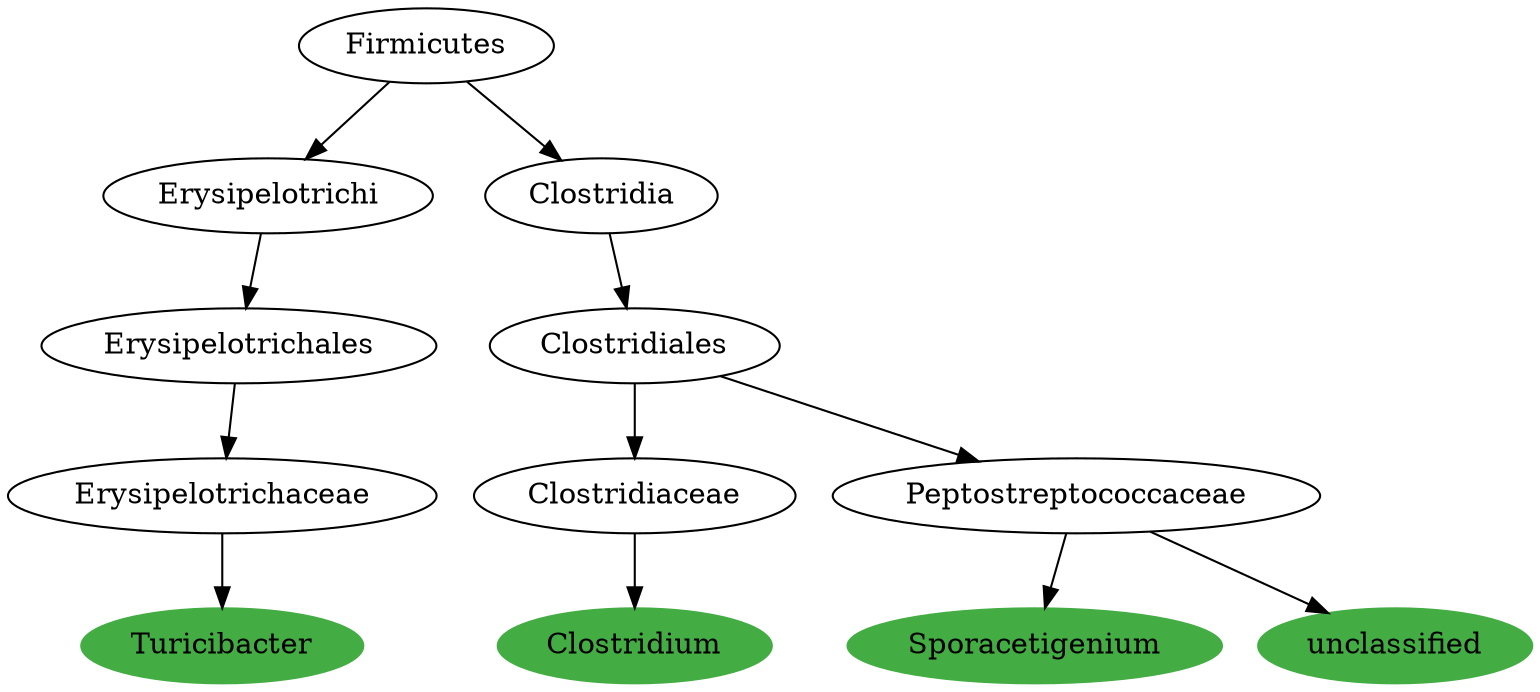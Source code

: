 digraph G { 
	ErysipelotrichaceaeTuricibacter [label="Turicibacter", color="#43AC43", style=filled];
	ErysipelotrichalesErysipelotrichaceae [label="Erysipelotrichaceae"];
	ErysipelotrichaceaeTuricibacter [label="Turicibacter"];
	ErysipelotrichalesErysipelotrichaceae -> ErysipelotrichaceaeTuricibacter;
	ErysipelotrichiErysipelotrichales [label="Erysipelotrichales"];
	ErysipelotrichalesErysipelotrichaceae [label="Erysipelotrichaceae"];
	ErysipelotrichiErysipelotrichales -> ErysipelotrichalesErysipelotrichaceae;
	FirmicutesErysipelotrichi [label="Erysipelotrichi"];
	ErysipelotrichiErysipelotrichales [label="Erysipelotrichales"];
	FirmicutesErysipelotrichi -> ErysipelotrichiErysipelotrichales;
	BacteriaFirmicutes [label="Firmicutes"];
	FirmicutesErysipelotrichi [label="Erysipelotrichi"];
	BacteriaFirmicutes -> FirmicutesErysipelotrichi;
	ClostridiaceaeClostridium [label="Clostridium", color="#43AC43", style=filled];
	ClostridialesClostridiaceae [label="Clostridiaceae"];
	ClostridiaceaeClostridium [label="Clostridium"];
	ClostridialesClostridiaceae -> ClostridiaceaeClostridium;
	ClostridiaClostridiales [label="Clostridiales"];
	ClostridialesClostridiaceae [label="Clostridiaceae"];
	ClostridiaClostridiales -> ClostridialesClostridiaceae;
	FirmicutesClostridia [label="Clostridia"];
	ClostridiaClostridiales [label="Clostridiales"];
	FirmicutesClostridia -> ClostridiaClostridiales;
	BacteriaFirmicutes [label="Firmicutes"];
	FirmicutesClostridia [label="Clostridia"];
	BacteriaFirmicutes -> FirmicutesClostridia;
	PeptostreptococcaceaeSporacetigenium [label="Sporacetigenium", color="#43AC43", style=filled];
	ClostridialesPeptostreptococcaceae [label="Peptostreptococcaceae"];
	PeptostreptococcaceaeSporacetigenium [label="Sporacetigenium"];
	ClostridialesPeptostreptococcaceae -> PeptostreptococcaceaeSporacetigenium;
	ClostridiaClostridiales [label="Clostridiales"];
	ClostridialesPeptostreptococcaceae [label="Peptostreptococcaceae"];
	ClostridiaClostridiales -> ClostridialesPeptostreptococcaceae;
	Peptostreptococcaceaeunclassified [label="unclassified", color="#43AC43", style=filled];
	ClostridialesPeptostreptococcaceae [label="Peptostreptococcaceae"];
	Peptostreptococcaceaeunclassified [label="unclassified"];
	ClostridialesPeptostreptococcaceae -> Peptostreptococcaceaeunclassified;

 }